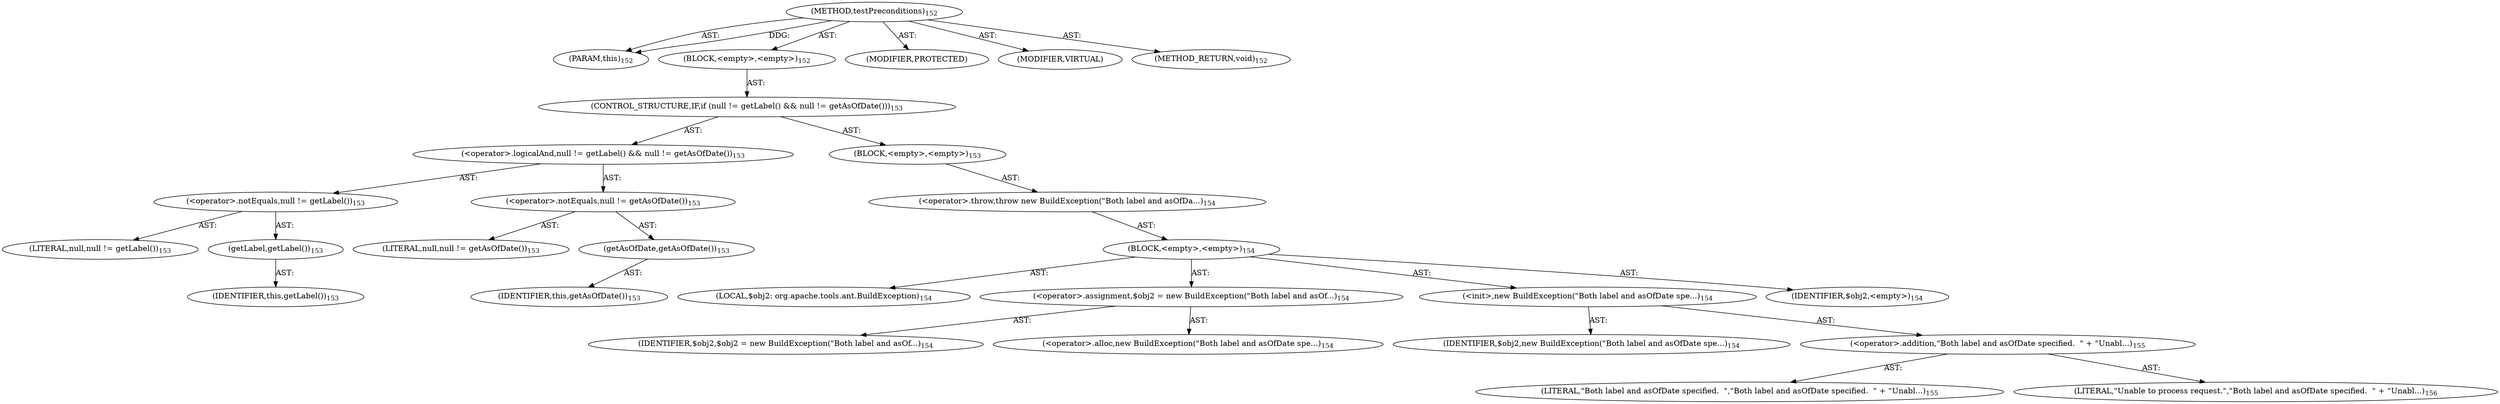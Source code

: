 digraph "testPreconditions" {  
"111669149700" [label = <(METHOD,testPreconditions)<SUB>152</SUB>> ]
"115964116996" [label = <(PARAM,this)<SUB>152</SUB>> ]
"25769803785" [label = <(BLOCK,&lt;empty&gt;,&lt;empty&gt;)<SUB>152</SUB>> ]
"47244640259" [label = <(CONTROL_STRUCTURE,IF,if (null != getLabel() &amp;&amp; null != getAsOfDate()))<SUB>153</SUB>> ]
"30064771089" [label = <(&lt;operator&gt;.logicalAnd,null != getLabel() &amp;&amp; null != getAsOfDate())<SUB>153</SUB>> ]
"30064771090" [label = <(&lt;operator&gt;.notEquals,null != getLabel())<SUB>153</SUB>> ]
"90194313218" [label = <(LITERAL,null,null != getLabel())<SUB>153</SUB>> ]
"30064771091" [label = <(getLabel,getLabel())<SUB>153</SUB>> ]
"68719476741" [label = <(IDENTIFIER,this,getLabel())<SUB>153</SUB>> ]
"30064771092" [label = <(&lt;operator&gt;.notEquals,null != getAsOfDate())<SUB>153</SUB>> ]
"90194313219" [label = <(LITERAL,null,null != getAsOfDate())<SUB>153</SUB>> ]
"30064771093" [label = <(getAsOfDate,getAsOfDate())<SUB>153</SUB>> ]
"68719476742" [label = <(IDENTIFIER,this,getAsOfDate())<SUB>153</SUB>> ]
"25769803786" [label = <(BLOCK,&lt;empty&gt;,&lt;empty&gt;)<SUB>153</SUB>> ]
"30064771094" [label = <(&lt;operator&gt;.throw,throw new BuildException(&quot;Both label and asOfDa...)<SUB>154</SUB>> ]
"25769803787" [label = <(BLOCK,&lt;empty&gt;,&lt;empty&gt;)<SUB>154</SUB>> ]
"94489280516" [label = <(LOCAL,$obj2: org.apache.tools.ant.BuildException)<SUB>154</SUB>> ]
"30064771095" [label = <(&lt;operator&gt;.assignment,$obj2 = new BuildException(&quot;Both label and asOf...)<SUB>154</SUB>> ]
"68719476798" [label = <(IDENTIFIER,$obj2,$obj2 = new BuildException(&quot;Both label and asOf...)<SUB>154</SUB>> ]
"30064771096" [label = <(&lt;operator&gt;.alloc,new BuildException(&quot;Both label and asOfDate spe...)<SUB>154</SUB>> ]
"30064771097" [label = <(&lt;init&gt;,new BuildException(&quot;Both label and asOfDate spe...)<SUB>154</SUB>> ]
"68719476799" [label = <(IDENTIFIER,$obj2,new BuildException(&quot;Both label and asOfDate spe...)<SUB>154</SUB>> ]
"30064771098" [label = <(&lt;operator&gt;.addition,&quot;Both label and asOfDate specified.  &quot; + &quot;Unabl...)<SUB>155</SUB>> ]
"90194313220" [label = <(LITERAL,&quot;Both label and asOfDate specified.  &quot;,&quot;Both label and asOfDate specified.  &quot; + &quot;Unabl...)<SUB>155</SUB>> ]
"90194313221" [label = <(LITERAL,&quot;Unable to process request.&quot;,&quot;Both label and asOfDate specified.  &quot; + &quot;Unabl...)<SUB>156</SUB>> ]
"68719476800" [label = <(IDENTIFIER,$obj2,&lt;empty&gt;)<SUB>154</SUB>> ]
"133143986185" [label = <(MODIFIER,PROTECTED)> ]
"133143986186" [label = <(MODIFIER,VIRTUAL)> ]
"128849018884" [label = <(METHOD_RETURN,void)<SUB>152</SUB>> ]
  "111669149700" -> "115964116996"  [ label = "AST: "] 
  "111669149700" -> "25769803785"  [ label = "AST: "] 
  "111669149700" -> "133143986185"  [ label = "AST: "] 
  "111669149700" -> "133143986186"  [ label = "AST: "] 
  "111669149700" -> "128849018884"  [ label = "AST: "] 
  "25769803785" -> "47244640259"  [ label = "AST: "] 
  "47244640259" -> "30064771089"  [ label = "AST: "] 
  "47244640259" -> "25769803786"  [ label = "AST: "] 
  "30064771089" -> "30064771090"  [ label = "AST: "] 
  "30064771089" -> "30064771092"  [ label = "AST: "] 
  "30064771090" -> "90194313218"  [ label = "AST: "] 
  "30064771090" -> "30064771091"  [ label = "AST: "] 
  "30064771091" -> "68719476741"  [ label = "AST: "] 
  "30064771092" -> "90194313219"  [ label = "AST: "] 
  "30064771092" -> "30064771093"  [ label = "AST: "] 
  "30064771093" -> "68719476742"  [ label = "AST: "] 
  "25769803786" -> "30064771094"  [ label = "AST: "] 
  "30064771094" -> "25769803787"  [ label = "AST: "] 
  "25769803787" -> "94489280516"  [ label = "AST: "] 
  "25769803787" -> "30064771095"  [ label = "AST: "] 
  "25769803787" -> "30064771097"  [ label = "AST: "] 
  "25769803787" -> "68719476800"  [ label = "AST: "] 
  "30064771095" -> "68719476798"  [ label = "AST: "] 
  "30064771095" -> "30064771096"  [ label = "AST: "] 
  "30064771097" -> "68719476799"  [ label = "AST: "] 
  "30064771097" -> "30064771098"  [ label = "AST: "] 
  "30064771098" -> "90194313220"  [ label = "AST: "] 
  "30064771098" -> "90194313221"  [ label = "AST: "] 
  "111669149700" -> "115964116996"  [ label = "DDG: "] 
}
